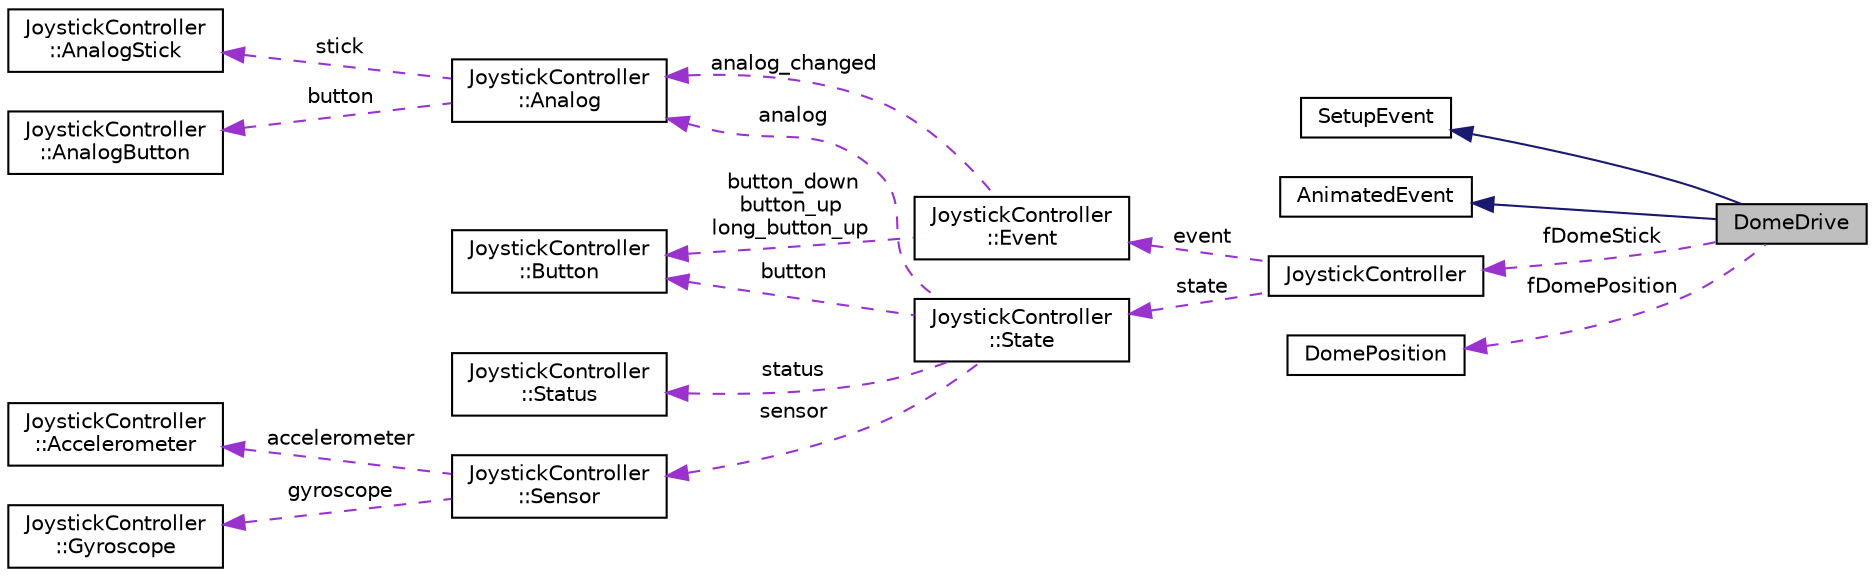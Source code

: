 digraph "DomeDrive"
{
 // LATEX_PDF_SIZE
  edge [fontname="Helvetica",fontsize="10",labelfontname="Helvetica",labelfontsize="10"];
  node [fontname="Helvetica",fontsize="10",shape=record];
  rankdir="LR";
  Node1 [label="DomeDrive",height=0.2,width=0.4,color="black", fillcolor="grey75", style="filled", fontcolor="black",tooltip="Base template of automatic forwarder from i2c to CommandEvent."];
  Node2 -> Node1 [dir="back",color="midnightblue",fontsize="10",style="solid",fontname="Helvetica"];
  Node2 [label="SetupEvent",height=0.2,width=0.4,color="black", fillcolor="white", style="filled",URL="$classSetupEvent.html",tooltip="Utility class to control a VMusic2 module."];
  Node3 -> Node1 [dir="back",color="midnightblue",fontsize="10",style="solid",fontname="Helvetica"];
  Node3 [label="AnimatedEvent",height=0.2,width=0.4,color="black", fillcolor="white", style="filled",URL="$classAnimatedEvent.html",tooltip="Base class for all animated devices."];
  Node4 -> Node1 [dir="back",color="darkorchid3",fontsize="10",style="dashed",label=" fDomeStick" ,fontname="Helvetica"];
  Node4 [label="JoystickController",height=0.2,width=0.4,color="black", fillcolor="white", style="filled",URL="$classJoystickController.html",tooltip=" "];
  Node5 -> Node4 [dir="back",color="darkorchid3",fontsize="10",style="dashed",label=" state" ,fontname="Helvetica"];
  Node5 [label="JoystickController\l::State",height=0.2,width=0.4,color="black", fillcolor="white", style="filled",URL="$structJoystickController_1_1State.html",tooltip=" "];
  Node6 -> Node5 [dir="back",color="darkorchid3",fontsize="10",style="dashed",label=" analog" ,fontname="Helvetica"];
  Node6 [label="JoystickController\l::Analog",height=0.2,width=0.4,color="black", fillcolor="white", style="filled",URL="$structJoystickController_1_1Analog.html",tooltip=" "];
  Node7 -> Node6 [dir="back",color="darkorchid3",fontsize="10",style="dashed",label=" stick" ,fontname="Helvetica"];
  Node7 [label="JoystickController\l::AnalogStick",height=0.2,width=0.4,color="black", fillcolor="white", style="filled",URL="$structJoystickController_1_1AnalogStick.html",tooltip=" "];
  Node8 -> Node6 [dir="back",color="darkorchid3",fontsize="10",style="dashed",label=" button" ,fontname="Helvetica"];
  Node8 [label="JoystickController\l::AnalogButton",height=0.2,width=0.4,color="black", fillcolor="white", style="filled",URL="$structJoystickController_1_1AnalogButton.html",tooltip=" "];
  Node9 -> Node5 [dir="back",color="darkorchid3",fontsize="10",style="dashed",label=" button" ,fontname="Helvetica"];
  Node9 [label="JoystickController\l::Button",height=0.2,width=0.4,color="black", fillcolor="white", style="filled",URL="$structJoystickController_1_1Button.html",tooltip=" "];
  Node10 -> Node5 [dir="back",color="darkorchid3",fontsize="10",style="dashed",label=" status" ,fontname="Helvetica"];
  Node10 [label="JoystickController\l::Status",height=0.2,width=0.4,color="black", fillcolor="white", style="filled",URL="$structJoystickController_1_1Status.html",tooltip=" "];
  Node11 -> Node5 [dir="back",color="darkorchid3",fontsize="10",style="dashed",label=" sensor" ,fontname="Helvetica"];
  Node11 [label="JoystickController\l::Sensor",height=0.2,width=0.4,color="black", fillcolor="white", style="filled",URL="$structJoystickController_1_1Sensor.html",tooltip=" "];
  Node12 -> Node11 [dir="back",color="darkorchid3",fontsize="10",style="dashed",label=" accelerometer" ,fontname="Helvetica"];
  Node12 [label="JoystickController\l::Accelerometer",height=0.2,width=0.4,color="black", fillcolor="white", style="filled",URL="$structJoystickController_1_1Accelerometer.html",tooltip=" "];
  Node13 -> Node11 [dir="back",color="darkorchid3",fontsize="10",style="dashed",label=" gyroscope" ,fontname="Helvetica"];
  Node13 [label="JoystickController\l::Gyroscope",height=0.2,width=0.4,color="black", fillcolor="white", style="filled",URL="$structJoystickController_1_1Gyroscope.html",tooltip=" "];
  Node14 -> Node4 [dir="back",color="darkorchid3",fontsize="10",style="dashed",label=" event" ,fontname="Helvetica"];
  Node14 [label="JoystickController\l::Event",height=0.2,width=0.4,color="black", fillcolor="white", style="filled",URL="$structJoystickController_1_1Event.html",tooltip=" "];
  Node9 -> Node14 [dir="back",color="darkorchid3",fontsize="10",style="dashed",label=" button_down\nbutton_up\nlong_button_up" ,fontname="Helvetica"];
  Node6 -> Node14 [dir="back",color="darkorchid3",fontsize="10",style="dashed",label=" analog_changed" ,fontname="Helvetica"];
  Node15 -> Node1 [dir="back",color="darkorchid3",fontsize="10",style="dashed",label=" fDomePosition" ,fontname="Helvetica"];
  Node15 [label="DomePosition",height=0.2,width=0.4,color="black", fillcolor="white", style="filled",URL="$classDomePosition.html",tooltip=" "];
}
